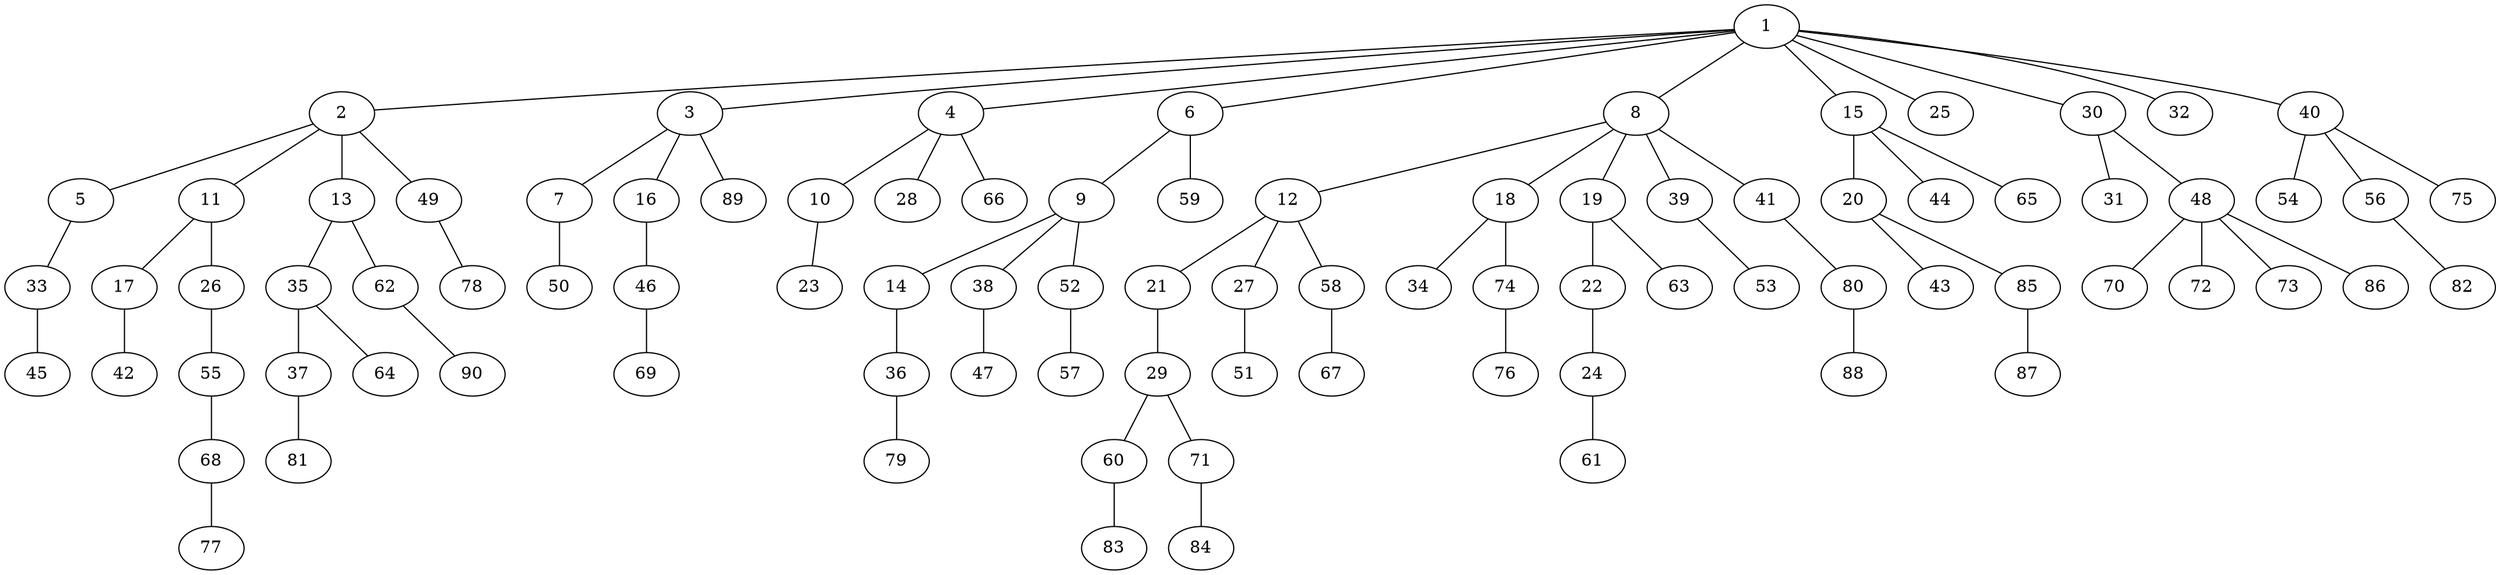 graph graphname {1--2
1--3
1--4
1--6
1--8
1--15
1--25
1--30
1--32
1--40
2--5
2--11
2--13
2--49
3--7
3--16
3--89
4--10
4--28
4--66
5--33
6--9
6--59
7--50
8--12
8--18
8--19
8--39
8--41
9--14
9--38
9--52
10--23
11--17
11--26
12--21
12--27
12--58
13--35
13--62
14--36
15--20
15--44
15--65
16--46
17--42
18--34
18--74
19--22
19--63
20--43
20--85
21--29
22--24
24--61
26--55
27--51
29--60
29--71
30--31
30--48
33--45
35--37
35--64
36--79
37--81
38--47
39--53
40--54
40--56
40--75
41--80
46--69
48--70
48--72
48--73
48--86
49--78
52--57
55--68
56--82
58--67
60--83
62--90
68--77
71--84
74--76
80--88
85--87
}